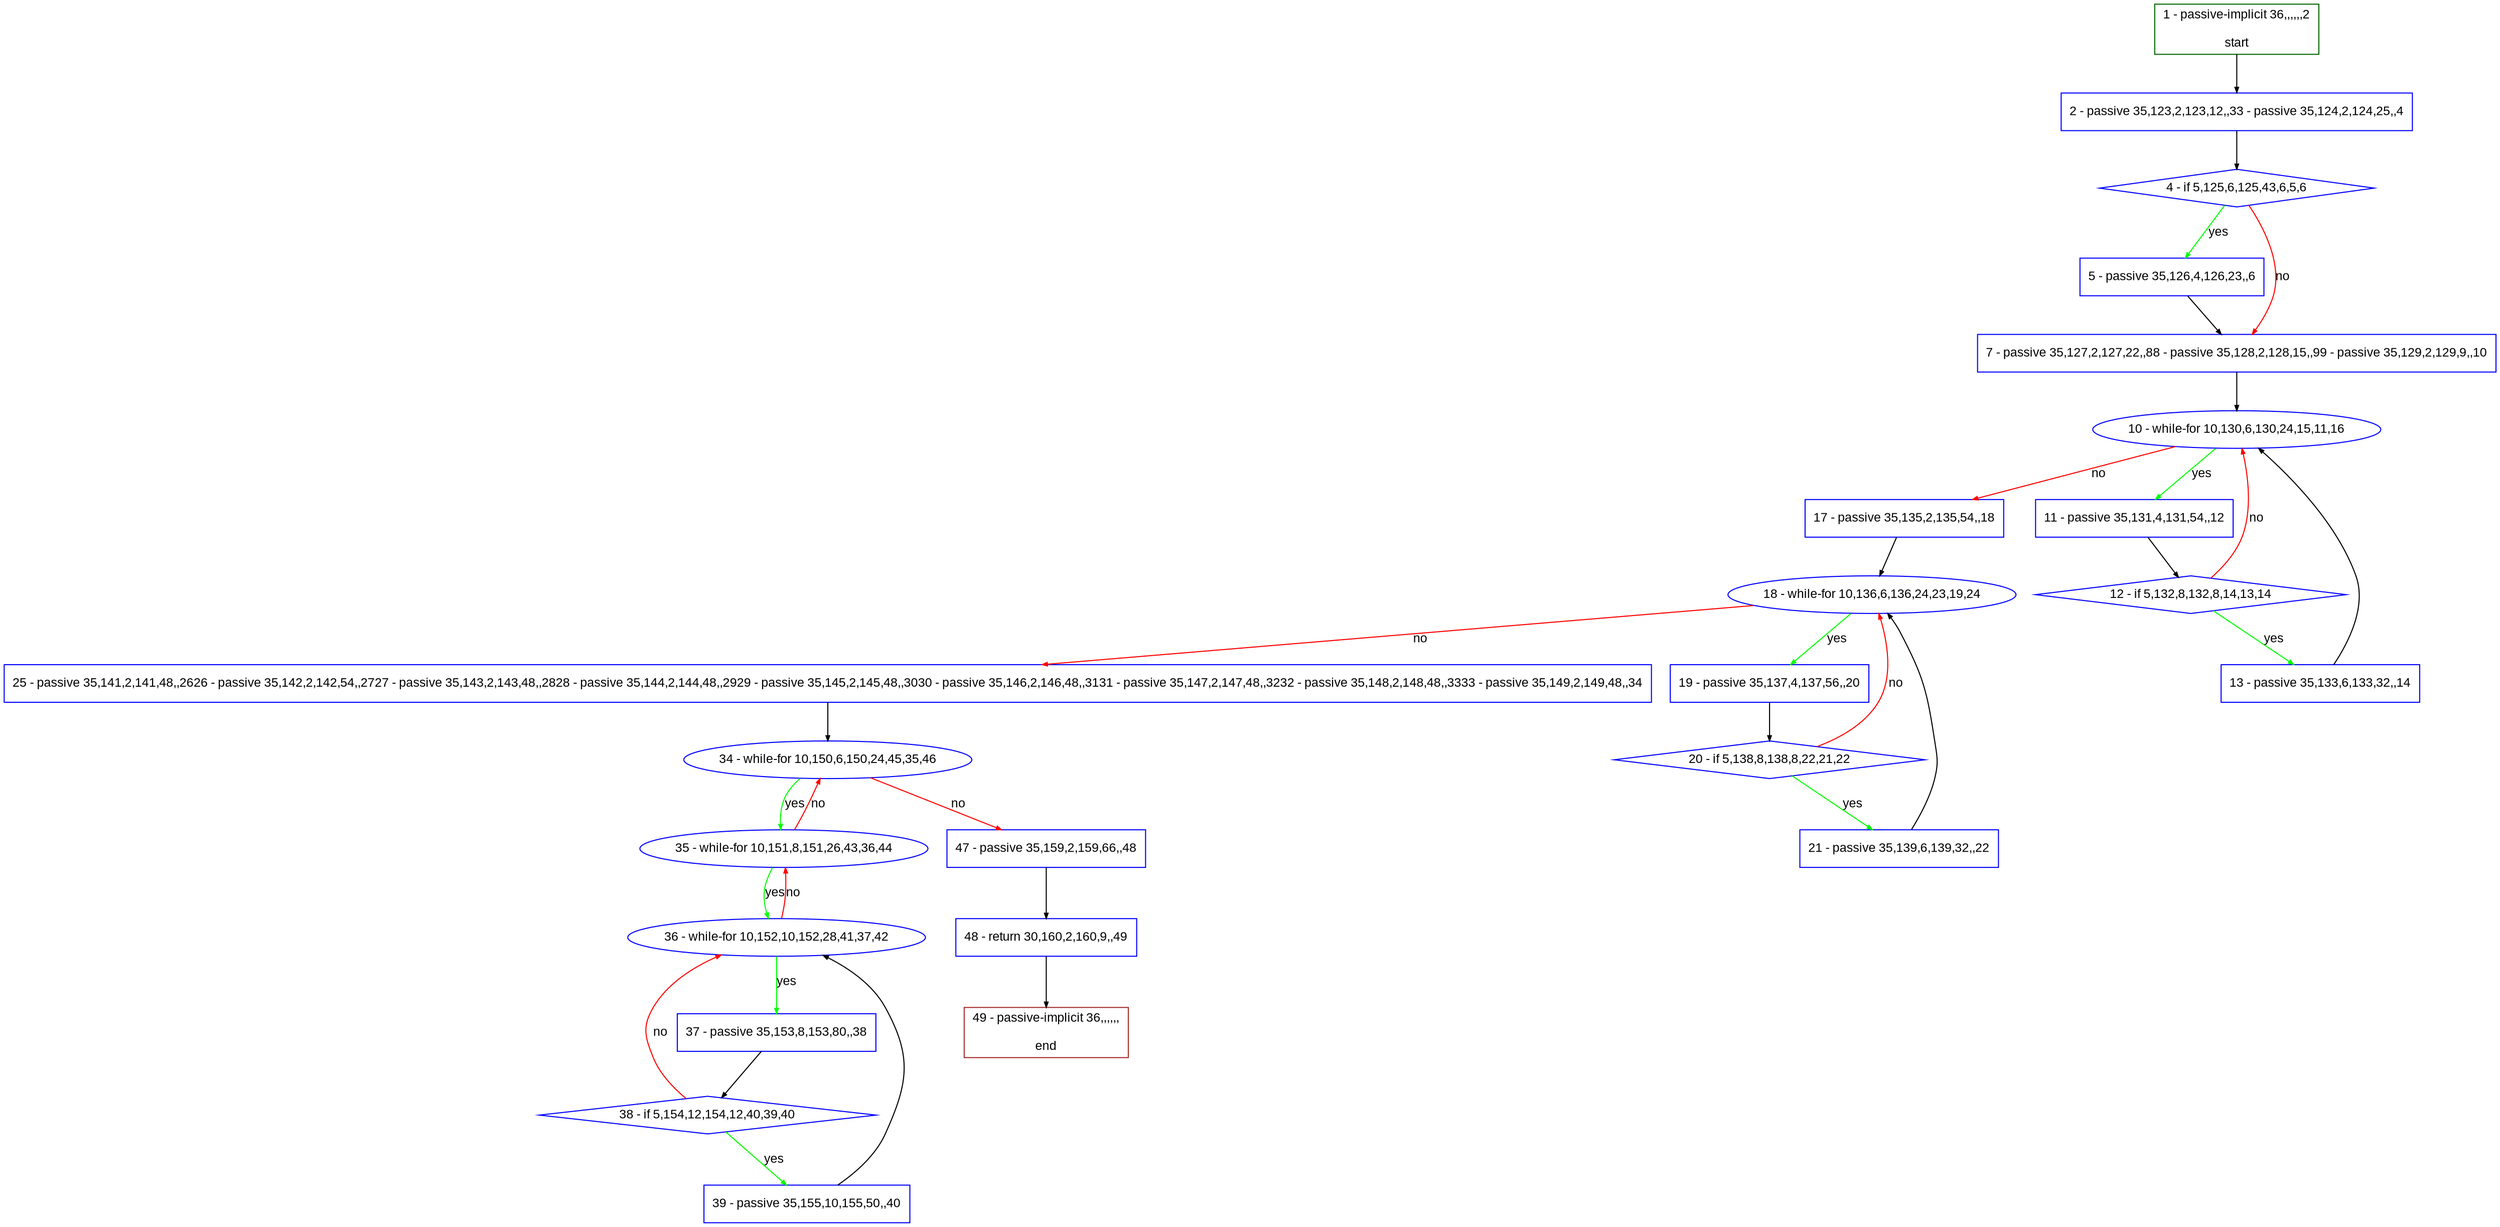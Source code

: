 digraph "" {
  graph [pack="true", label="", fontsize="12", packmode="clust", fontname="Arial", fillcolor="#FFFFCC", bgcolor="white", style="rounded,filled", compound="true"];
  node [node_initialized="no", label="", color="grey", fontsize="12", fillcolor="white", fontname="Arial", style="filled", shape="rectangle", compound="true", fixedsize="false"];
  edge [fontcolor="black", arrowhead="normal", arrowtail="none", arrowsize="0.5", ltail="", label="", color="black", fontsize="12", lhead="", fontname="Arial", dir="forward", compound="true"];
  __N1 [label="2 - passive 35,123,2,123,12,,33 - passive 35,124,2,124,25,,4", color="#0000ff", fillcolor="#ffffff", style="filled", shape="box"];
  __N2 [label="1 - passive-implicit 36,,,,,,2\n\nstart", color="#006400", fillcolor="#ffffff", style="filled", shape="box"];
  __N3 [label="4 - if 5,125,6,125,43,6,5,6", color="#0000ff", fillcolor="#ffffff", style="filled", shape="diamond"];
  __N4 [label="5 - passive 35,126,4,126,23,,6", color="#0000ff", fillcolor="#ffffff", style="filled", shape="box"];
  __N5 [label="7 - passive 35,127,2,127,22,,88 - passive 35,128,2,128,15,,99 - passive 35,129,2,129,9,,10", color="#0000ff", fillcolor="#ffffff", style="filled", shape="box"];
  __N6 [label="10 - while-for 10,130,6,130,24,15,11,16", color="#0000ff", fillcolor="#ffffff", style="filled", shape="oval"];
  __N7 [label="11 - passive 35,131,4,131,54,,12", color="#0000ff", fillcolor="#ffffff", style="filled", shape="box"];
  __N8 [label="17 - passive 35,135,2,135,54,,18", color="#0000ff", fillcolor="#ffffff", style="filled", shape="box"];
  __N9 [label="12 - if 5,132,8,132,8,14,13,14", color="#0000ff", fillcolor="#ffffff", style="filled", shape="diamond"];
  __N10 [label="13 - passive 35,133,6,133,32,,14", color="#0000ff", fillcolor="#ffffff", style="filled", shape="box"];
  __N11 [label="18 - while-for 10,136,6,136,24,23,19,24", color="#0000ff", fillcolor="#ffffff", style="filled", shape="oval"];
  __N12 [label="19 - passive 35,137,4,137,56,,20", color="#0000ff", fillcolor="#ffffff", style="filled", shape="box"];
  __N13 [label="25 - passive 35,141,2,141,48,,2626 - passive 35,142,2,142,54,,2727 - passive 35,143,2,143,48,,2828 - passive 35,144,2,144,48,,2929 - passive 35,145,2,145,48,,3030 - passive 35,146,2,146,48,,3131 - passive 35,147,2,147,48,,3232 - passive 35,148,2,148,48,,3333 - passive 35,149,2,149,48,,34", color="#0000ff", fillcolor="#ffffff", style="filled", shape="box"];
  __N14 [label="20 - if 5,138,8,138,8,22,21,22", color="#0000ff", fillcolor="#ffffff", style="filled", shape="diamond"];
  __N15 [label="21 - passive 35,139,6,139,32,,22", color="#0000ff", fillcolor="#ffffff", style="filled", shape="box"];
  __N16 [label="34 - while-for 10,150,6,150,24,45,35,46", color="#0000ff", fillcolor="#ffffff", style="filled", shape="oval"];
  __N17 [label="35 - while-for 10,151,8,151,26,43,36,44", color="#0000ff", fillcolor="#ffffff", style="filled", shape="oval"];
  __N18 [label="47 - passive 35,159,2,159,66,,48", color="#0000ff", fillcolor="#ffffff", style="filled", shape="box"];
  __N19 [label="36 - while-for 10,152,10,152,28,41,37,42", color="#0000ff", fillcolor="#ffffff", style="filled", shape="oval"];
  __N20 [label="37 - passive 35,153,8,153,80,,38", color="#0000ff", fillcolor="#ffffff", style="filled", shape="box"];
  __N21 [label="38 - if 5,154,12,154,12,40,39,40", color="#0000ff", fillcolor="#ffffff", style="filled", shape="diamond"];
  __N22 [label="39 - passive 35,155,10,155,50,,40", color="#0000ff", fillcolor="#ffffff", style="filled", shape="box"];
  __N23 [label="48 - return 30,160,2,160,9,,49", color="#0000ff", fillcolor="#ffffff", style="filled", shape="box"];
  __N24 [label="49 - passive-implicit 36,,,,,,\n\nend", color="#a52a2a", fillcolor="#ffffff", style="filled", shape="box"];
  __N2 -> __N1 [arrowhead="normal", arrowtail="none", color="#000000", label="", dir="forward"];
  __N1 -> __N3 [arrowhead="normal", arrowtail="none", color="#000000", label="", dir="forward"];
  __N3 -> __N4 [arrowhead="normal", arrowtail="none", color="#00ff00", label="yes", dir="forward"];
  __N3 -> __N5 [arrowhead="normal", arrowtail="none", color="#ff0000", label="no", dir="forward"];
  __N4 -> __N5 [arrowhead="normal", arrowtail="none", color="#000000", label="", dir="forward"];
  __N5 -> __N6 [arrowhead="normal", arrowtail="none", color="#000000", label="", dir="forward"];
  __N6 -> __N7 [arrowhead="normal", arrowtail="none", color="#00ff00", label="yes", dir="forward"];
  __N6 -> __N8 [arrowhead="normal", arrowtail="none", color="#ff0000", label="no", dir="forward"];
  __N7 -> __N9 [arrowhead="normal", arrowtail="none", color="#000000", label="", dir="forward"];
  __N9 -> __N6 [arrowhead="normal", arrowtail="none", color="#ff0000", label="no", dir="forward"];
  __N9 -> __N10 [arrowhead="normal", arrowtail="none", color="#00ff00", label="yes", dir="forward"];
  __N10 -> __N6 [arrowhead="normal", arrowtail="none", color="#000000", label="", dir="forward"];
  __N8 -> __N11 [arrowhead="normal", arrowtail="none", color="#000000", label="", dir="forward"];
  __N11 -> __N12 [arrowhead="normal", arrowtail="none", color="#00ff00", label="yes", dir="forward"];
  __N11 -> __N13 [arrowhead="normal", arrowtail="none", color="#ff0000", label="no", dir="forward"];
  __N12 -> __N14 [arrowhead="normal", arrowtail="none", color="#000000", label="", dir="forward"];
  __N14 -> __N11 [arrowhead="normal", arrowtail="none", color="#ff0000", label="no", dir="forward"];
  __N14 -> __N15 [arrowhead="normal", arrowtail="none", color="#00ff00", label="yes", dir="forward"];
  __N15 -> __N11 [arrowhead="normal", arrowtail="none", color="#000000", label="", dir="forward"];
  __N13 -> __N16 [arrowhead="normal", arrowtail="none", color="#000000", label="", dir="forward"];
  __N16 -> __N17 [arrowhead="normal", arrowtail="none", color="#00ff00", label="yes", dir="forward"];
  __N17 -> __N16 [arrowhead="normal", arrowtail="none", color="#ff0000", label="no", dir="forward"];
  __N16 -> __N18 [arrowhead="normal", arrowtail="none", color="#ff0000", label="no", dir="forward"];
  __N17 -> __N19 [arrowhead="normal", arrowtail="none", color="#00ff00", label="yes", dir="forward"];
  __N19 -> __N17 [arrowhead="normal", arrowtail="none", color="#ff0000", label="no", dir="forward"];
  __N19 -> __N20 [arrowhead="normal", arrowtail="none", color="#00ff00", label="yes", dir="forward"];
  __N20 -> __N21 [arrowhead="normal", arrowtail="none", color="#000000", label="", dir="forward"];
  __N21 -> __N19 [arrowhead="normal", arrowtail="none", color="#ff0000", label="no", dir="forward"];
  __N21 -> __N22 [arrowhead="normal", arrowtail="none", color="#00ff00", label="yes", dir="forward"];
  __N22 -> __N19 [arrowhead="normal", arrowtail="none", color="#000000", label="", dir="forward"];
  __N18 -> __N23 [arrowhead="normal", arrowtail="none", color="#000000", label="", dir="forward"];
  __N23 -> __N24 [arrowhead="normal", arrowtail="none", color="#000000", label="", dir="forward"];
}
